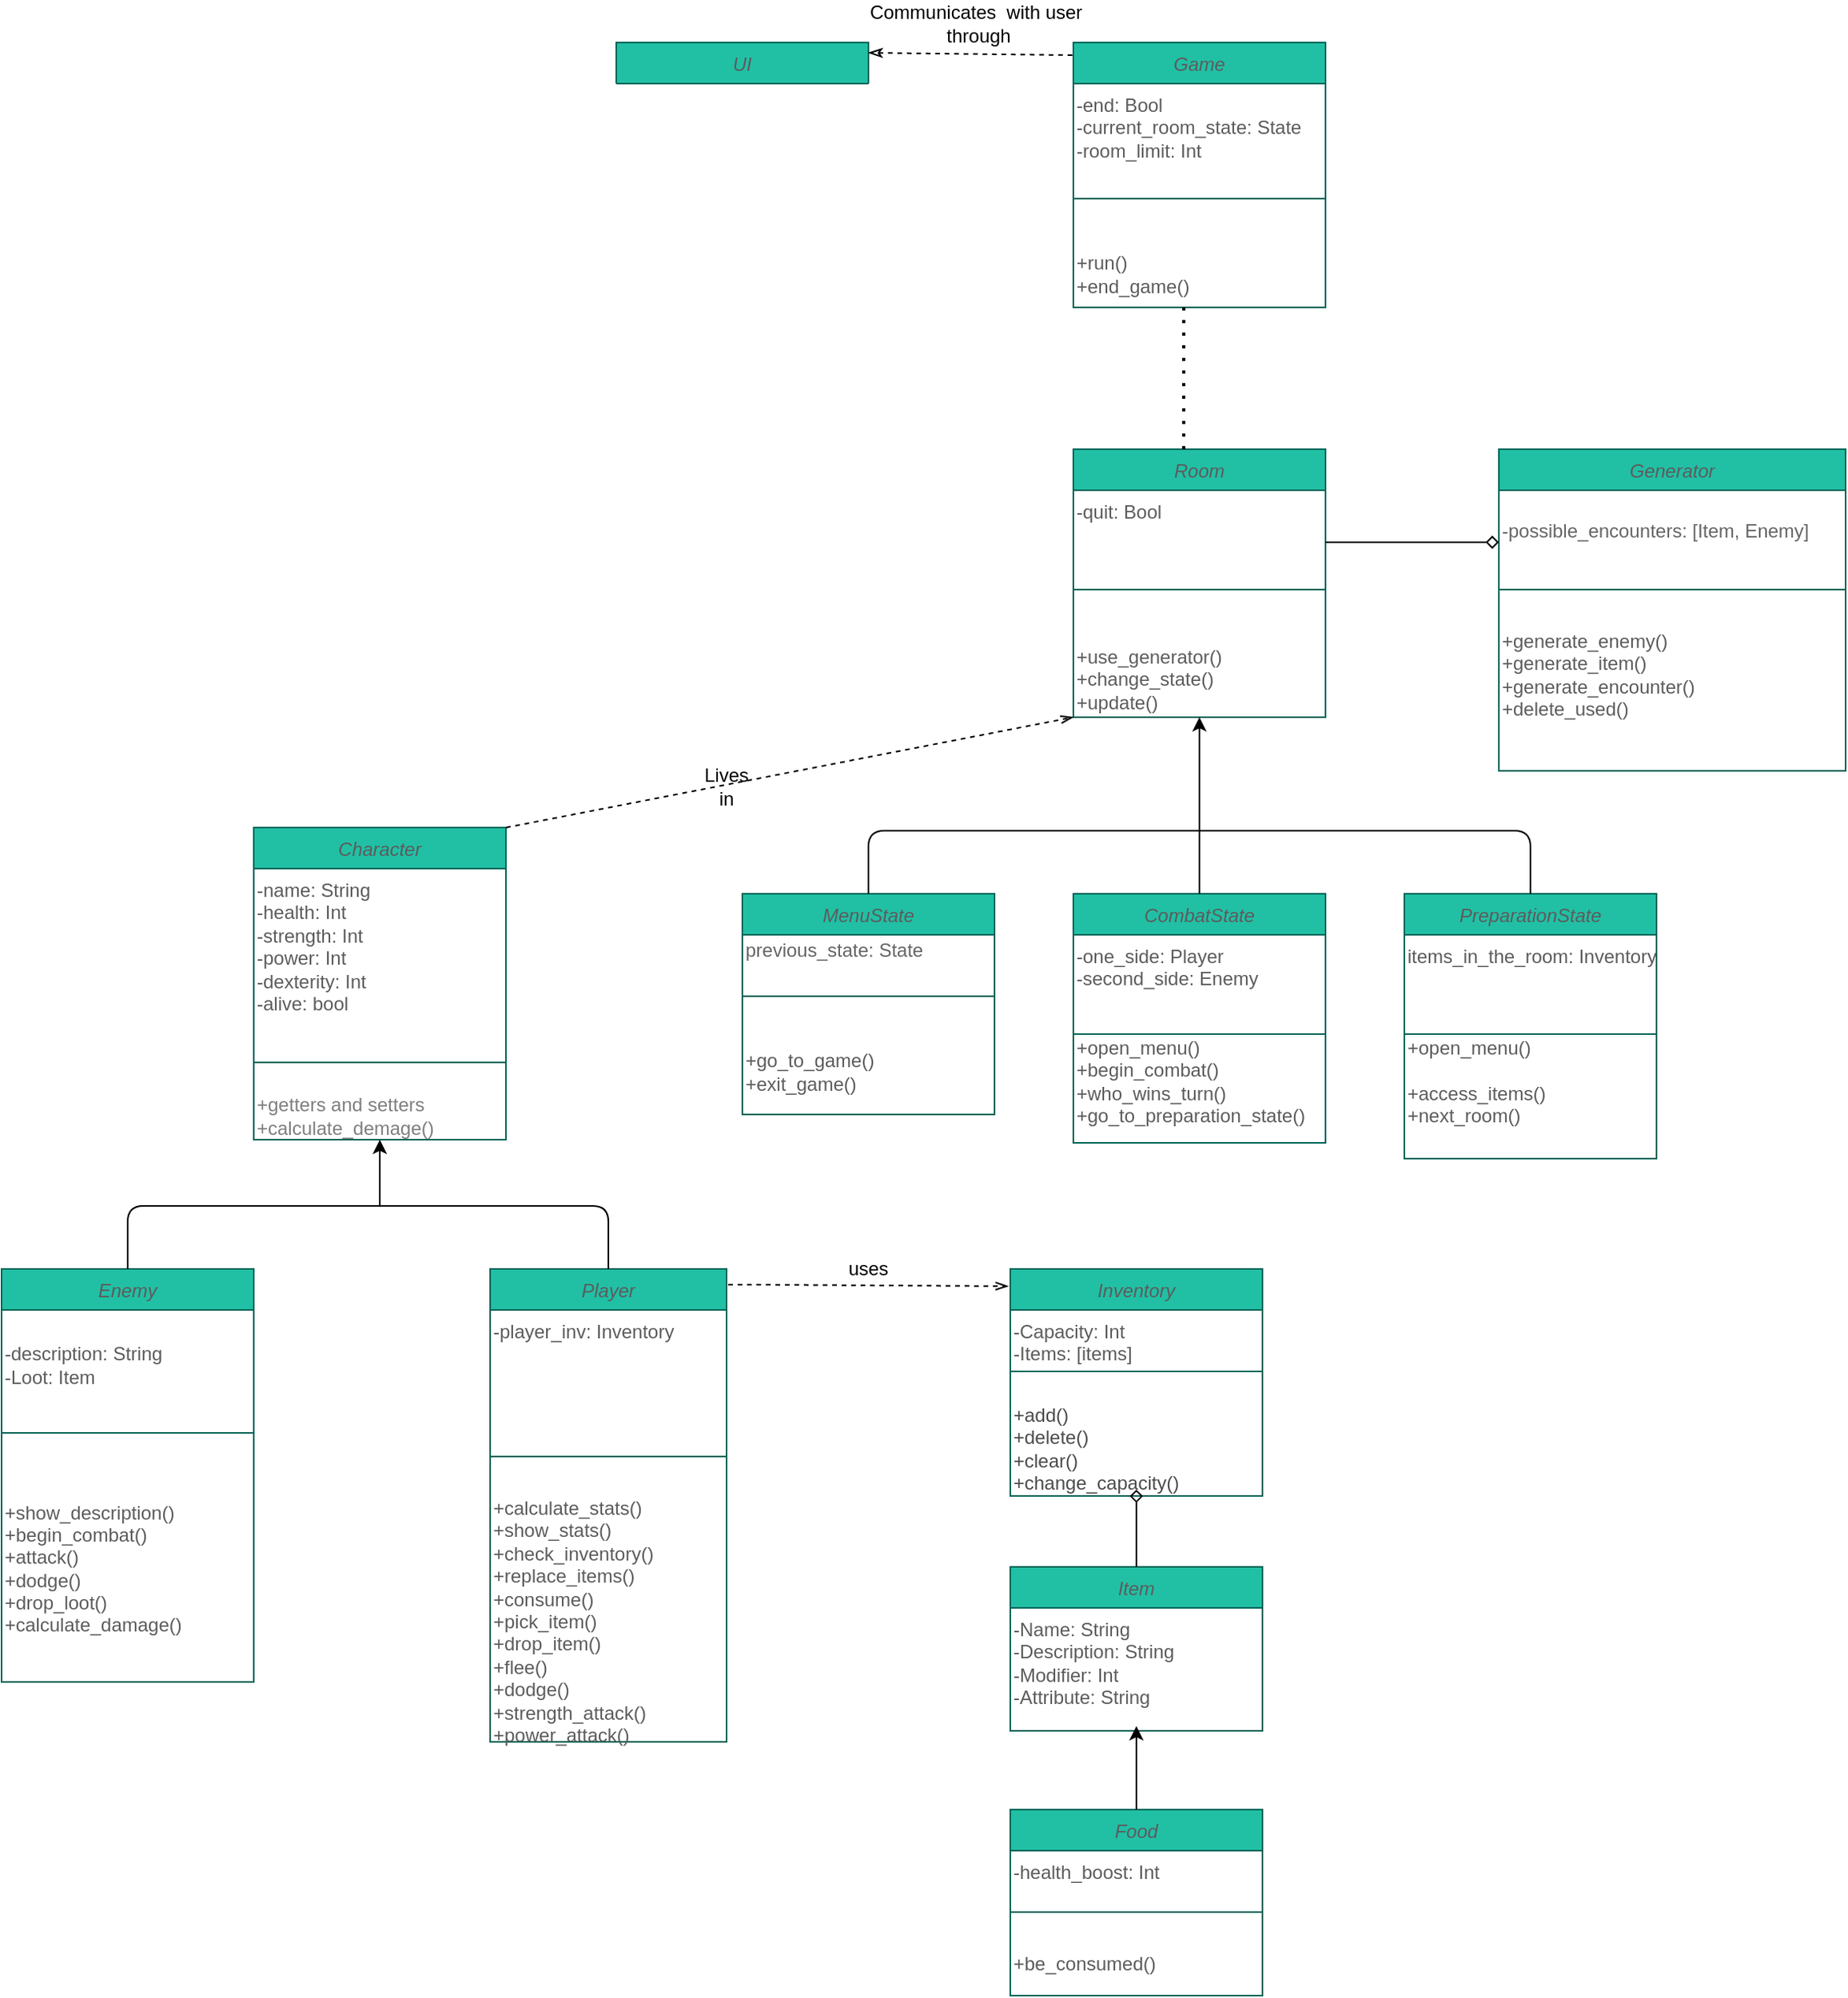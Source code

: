 <mxfile version="14.7.6" type="github">
  <diagram id="C5RBs43oDa-KdzZeNtuy" name="Page-1">
    <mxGraphModel dx="2225" dy="1735" grid="1" gridSize="10" guides="1" tooltips="1" connect="1" arrows="1" fold="1" page="1" pageScale="1" pageWidth="827" pageHeight="1169" background="none" math="0" shadow="0">
      <root>
        <mxCell id="WIyWlLk6GJQsqaUBKTNV-0" />
        <mxCell id="WIyWlLk6GJQsqaUBKTNV-1" parent="WIyWlLk6GJQsqaUBKTNV-0" />
        <mxCell id="JdOEtS1kR1SaMJxbpx8L-0" value="Item" style="swimlane;fontStyle=2;align=center;verticalAlign=top;childLayout=stackLayout;horizontal=1;startSize=26;horizontalStack=0;resizeParent=1;resizeLast=0;collapsible=1;marginBottom=0;rounded=0;shadow=0;strokeWidth=1;fillColor=#21C0A5;strokeColor=#006658;fontColor=#5C5C5C;" parent="WIyWlLk6GJQsqaUBKTNV-1" vertex="1">
          <mxGeometry x="620" y="659" width="160" height="104" as="geometry">
            <mxRectangle x="220" y="120" width="160" height="26" as="alternateBounds" />
          </mxGeometry>
        </mxCell>
        <mxCell id="JdOEtS1kR1SaMJxbpx8L-1" value="&lt;span style=&quot;white-space: pre&quot;&gt;-Name: String&lt;br&gt;-Description: String&lt;br&gt;-Modifier: Int&lt;br&gt;-Attribute: String&lt;br/&gt;&lt;br&gt;&lt;/span&gt;" style="text;html=1;strokeColor=none;fillColor=none;align=left;verticalAlign=top;whiteSpace=wrap;rounded=0;fontColor=#5C5C5C;horizontal=1;" parent="JdOEtS1kR1SaMJxbpx8L-0" vertex="1">
          <mxGeometry y="26" width="160" height="20" as="geometry" />
        </mxCell>
        <mxCell id="JdOEtS1kR1SaMJxbpx8L-45" value="&lt;span style=&quot;white-space: pre&quot;&gt;&lt;br&gt;&lt;/span&gt;" style="text;html=1;strokeColor=none;fillColor=none;align=left;verticalAlign=middle;whiteSpace=wrap;rounded=0;fontColor=#5C5C5C;horizontal=1;" parent="JdOEtS1kR1SaMJxbpx8L-0" vertex="1">
          <mxGeometry y="46" width="160" height="20" as="geometry" />
        </mxCell>
        <mxCell id="JdOEtS1kR1SaMJxbpx8L-6" value="Inventory" style="swimlane;fontStyle=2;align=center;verticalAlign=top;childLayout=stackLayout;horizontal=1;startSize=26;horizontalStack=0;resizeParent=1;resizeLast=0;collapsible=1;marginBottom=0;rounded=0;shadow=0;strokeWidth=1;fillColor=#21C0A5;strokeColor=#006658;fontColor=#5C5C5C;" parent="WIyWlLk6GJQsqaUBKTNV-1" vertex="1">
          <mxGeometry x="620" y="470" width="160" height="144" as="geometry">
            <mxRectangle x="220" y="120" width="160" height="26" as="alternateBounds" />
          </mxGeometry>
        </mxCell>
        <mxCell id="JdOEtS1kR1SaMJxbpx8L-7" value="&lt;span style=&quot;white-space: pre&quot;&gt;-Capacity: Int&lt;br&gt;-Items: [items]&lt;br&gt;&lt;/span&gt;" style="text;html=1;strokeColor=none;fillColor=none;align=left;verticalAlign=top;whiteSpace=wrap;rounded=0;fontColor=#5C5C5C;" parent="JdOEtS1kR1SaMJxbpx8L-6" vertex="1">
          <mxGeometry y="26" width="160" height="20" as="geometry" />
        </mxCell>
        <mxCell id="JdOEtS1kR1SaMJxbpx8L-8" value="" style="line;html=1;strokeWidth=1;align=left;verticalAlign=middle;spacingTop=-1;spacingLeft=3;spacingRight=3;rotatable=0;labelPosition=right;points=[];portConstraint=eastwest;fillColor=#21C0A5;strokeColor=#006658;fontColor=#5C5C5C;" parent="JdOEtS1kR1SaMJxbpx8L-6" vertex="1">
          <mxGeometry y="46" width="160" height="38" as="geometry" />
        </mxCell>
        <mxCell id="JdOEtS1kR1SaMJxbpx8L-111" value="+add()&lt;br&gt;+delete()&lt;br&gt;+clear()&lt;br&gt;+change_capacity()" style="text;html=1;align=left;verticalAlign=middle;resizable=0;points=[];autosize=1;strokeColor=none;textOpacity=70;" parent="JdOEtS1kR1SaMJxbpx8L-6" vertex="1">
          <mxGeometry y="84" width="160" height="60" as="geometry" />
        </mxCell>
        <mxCell id="JdOEtS1kR1SaMJxbpx8L-21" value="Character&#xa;" style="swimlane;fontStyle=2;align=center;verticalAlign=top;childLayout=stackLayout;horizontal=1;startSize=26;horizontalStack=0;resizeParent=1;resizeLast=0;collapsible=1;marginBottom=0;rounded=0;shadow=0;strokeWidth=1;fillColor=#21C0A5;strokeColor=#006658;fontColor=#5C5C5C;" parent="WIyWlLk6GJQsqaUBKTNV-1" vertex="1">
          <mxGeometry x="140" y="190" width="160" height="198" as="geometry">
            <mxRectangle x="220" y="120" width="160" height="26" as="alternateBounds" />
          </mxGeometry>
        </mxCell>
        <mxCell id="JdOEtS1kR1SaMJxbpx8L-22" value="&lt;span style=&quot;white-space: pre&quot;&gt;-name: String&lt;br&gt;-health: Int&lt;br&gt;-strength: Int&lt;br&gt;-power: Int&lt;br&gt;-dexterity: Int&lt;br&gt;-alive: bool&lt;br&gt;&lt;/span&gt;" style="text;html=1;strokeColor=none;fillColor=none;align=left;verticalAlign=top;whiteSpace=wrap;rounded=0;fontColor=#5C5C5C;" parent="JdOEtS1kR1SaMJxbpx8L-21" vertex="1">
          <mxGeometry y="26" width="160" height="104" as="geometry" />
        </mxCell>
        <mxCell id="JdOEtS1kR1SaMJxbpx8L-23" value="" style="line;html=1;strokeWidth=1;align=left;verticalAlign=bottom;spacingTop=-1;spacingLeft=3;spacingRight=3;rotatable=0;labelPosition=right;points=[];portConstraint=eastwest;fillColor=#21C0A5;strokeColor=#006658;fontColor=#5C5C5C;" parent="JdOEtS1kR1SaMJxbpx8L-21" vertex="1">
          <mxGeometry y="130" width="160" height="38" as="geometry" />
        </mxCell>
        <mxCell id="JdOEtS1kR1SaMJxbpx8L-127" value="+getters and setters&lt;br&gt;+calculate_demage()" style="text;html=1;align=left;verticalAlign=middle;resizable=0;points=[];autosize=1;strokeColor=none;textOpacity=50;" parent="JdOEtS1kR1SaMJxbpx8L-21" vertex="1">
          <mxGeometry y="168" width="160" height="30" as="geometry" />
        </mxCell>
        <mxCell id="JdOEtS1kR1SaMJxbpx8L-34" value="Enemy" style="swimlane;fontStyle=2;align=center;verticalAlign=top;childLayout=stackLayout;horizontal=1;startSize=26;horizontalStack=0;resizeParent=1;resizeLast=0;collapsible=1;marginBottom=0;rounded=0;shadow=0;strokeWidth=1;fillColor=#21C0A5;strokeColor=#006658;fontColor=#5C5C5C;" parent="WIyWlLk6GJQsqaUBKTNV-1" vertex="1">
          <mxGeometry x="-20" y="470" width="160" height="262" as="geometry">
            <mxRectangle x="-20" y="470" width="160" height="26" as="alternateBounds" />
          </mxGeometry>
        </mxCell>
        <mxCell id="JdOEtS1kR1SaMJxbpx8L-35" value="&lt;span style=&quot;white-space: pre&quot;&gt;&lt;br&gt;-description: String&lt;br&gt;-Loot: Item&lt;br&gt;&lt;/span&gt;" style="text;html=1;strokeColor=none;fillColor=none;align=left;verticalAlign=top;whiteSpace=wrap;rounded=0;fontColor=#5C5C5C;" parent="JdOEtS1kR1SaMJxbpx8L-34" vertex="1">
          <mxGeometry y="26" width="160" height="34" as="geometry" />
        </mxCell>
        <mxCell id="dIN-ZE1sK-CP0vk5215k-3" style="edgeStyle=orthogonalEdgeStyle;rounded=0;orthogonalLoop=1;jettySize=auto;html=1;exitX=0.5;exitY=1;exitDx=0;exitDy=0;" edge="1" parent="JdOEtS1kR1SaMJxbpx8L-34">
          <mxGeometry relative="1" as="geometry">
            <mxPoint x="80" y="250" as="sourcePoint" />
            <mxPoint x="80" y="250" as="targetPoint" />
          </mxGeometry>
        </mxCell>
        <mxCell id="JdOEtS1kR1SaMJxbpx8L-36" value="" style="line;strokeWidth=1;align=left;verticalAlign=middle;spacingTop=-1;spacingLeft=3;spacingRight=3;rotatable=0;labelPosition=right;points=[];portConstraint=eastwest;strokeColor=#006658;fontColor=#5C5C5C;" parent="JdOEtS1kR1SaMJxbpx8L-34" vertex="1">
          <mxGeometry y="60" width="160" height="88" as="geometry" />
        </mxCell>
        <mxCell id="dIN-ZE1sK-CP0vk5215k-4" value="&lt;span&gt;&lt;br&gt;+show_description()&lt;br&gt;&lt;/span&gt;&lt;span&gt;+begin_combat()&lt;/span&gt;&lt;span&gt;&lt;br&gt;+attack()&lt;br&gt;+dodge()&lt;br&gt;+drop_loot()&lt;br&gt;+calculate_damage()&lt;br&gt;&lt;/span&gt;" style="text;html=1;strokeColor=none;fillColor=none;align=left;verticalAlign=middle;whiteSpace=wrap;rounded=0;fontColor=#5C5C5C;" vertex="1" parent="JdOEtS1kR1SaMJxbpx8L-34">
          <mxGeometry y="148" width="160" height="70" as="geometry" />
        </mxCell>
        <mxCell id="JdOEtS1kR1SaMJxbpx8L-40" value="Player" style="swimlane;fontStyle=2;align=center;verticalAlign=top;childLayout=stackLayout;horizontal=1;startSize=26;horizontalStack=0;resizeParent=1;resizeLast=0;collapsible=1;marginBottom=0;rounded=0;shadow=0;strokeWidth=1;fillColor=#21C0A5;strokeColor=#006658;fontColor=#5C5C5C;" parent="WIyWlLk6GJQsqaUBKTNV-1" vertex="1">
          <mxGeometry x="290" y="470" width="150" height="300" as="geometry">
            <mxRectangle x="290" y="470" width="160" height="26" as="alternateBounds" />
          </mxGeometry>
        </mxCell>
        <mxCell id="JdOEtS1kR1SaMJxbpx8L-41" value="&lt;span style=&quot;white-space: pre&quot;&gt;-player_inv: Inventory&lt;br&gt;&lt;/span&gt;" style="text;html=1;strokeColor=none;fillColor=none;align=left;verticalAlign=top;whiteSpace=wrap;rounded=0;fontColor=#5C5C5C;" parent="JdOEtS1kR1SaMJxbpx8L-40" vertex="1">
          <mxGeometry y="26" width="150" height="74" as="geometry" />
        </mxCell>
        <mxCell id="JdOEtS1kR1SaMJxbpx8L-42" value="" style="line;html=1;strokeWidth=1;align=left;verticalAlign=bottom;spacingTop=-1;spacingLeft=3;spacingRight=3;rotatable=0;labelPosition=right;points=[];portConstraint=eastwest;fillColor=#21C0A5;strokeColor=#006658;fontColor=#5C5C5C;" parent="JdOEtS1kR1SaMJxbpx8L-40" vertex="1">
          <mxGeometry y="100" width="150" height="38" as="geometry" />
        </mxCell>
        <mxCell id="JdOEtS1kR1SaMJxbpx8L-44" value="&lt;span style=&quot;white-space: pre&quot;&gt;+calculate_stats()&lt;br&gt;+show_stats()&lt;br&gt;+check_inventory()&lt;br/&gt;+replace_items()&lt;br&gt;+consume()&lt;br&gt;+pick_item()&lt;br&gt;+drop_item()&lt;br&gt;+flee()&lt;br&gt;+dodge()&lt;br&gt;+strength_attack()&lt;br&gt;+power_attack()&lt;br&gt;&lt;br&gt;&lt;/span&gt;" style="text;html=1;strokeColor=none;fillColor=none;align=left;verticalAlign=top;whiteSpace=wrap;rounded=0;fontColor=#5C5C5C;" parent="JdOEtS1kR1SaMJxbpx8L-40" vertex="1">
          <mxGeometry y="138" width="150" height="162" as="geometry" />
        </mxCell>
        <mxCell id="JdOEtS1kR1SaMJxbpx8L-50" value="Food" style="swimlane;fontStyle=2;align=center;verticalAlign=top;childLayout=stackLayout;horizontal=1;startSize=26;horizontalStack=0;resizeParent=1;resizeLast=0;collapsible=1;marginBottom=0;rounded=0;shadow=0;strokeWidth=1;fillColor=#21C0A5;strokeColor=#006658;fontColor=#5C5C5C;" parent="WIyWlLk6GJQsqaUBKTNV-1" vertex="1">
          <mxGeometry x="620" y="813" width="160" height="118" as="geometry">
            <mxRectangle x="220" y="120" width="160" height="26" as="alternateBounds" />
          </mxGeometry>
        </mxCell>
        <mxCell id="JdOEtS1kR1SaMJxbpx8L-51" value="&lt;span style=&quot;white-space: pre&quot;&gt;-health_boost: Int&lt;br&gt;&lt;/span&gt;" style="text;html=1;strokeColor=none;fillColor=none;align=left;verticalAlign=top;whiteSpace=wrap;rounded=0;fontColor=#5C5C5C;horizontal=1;" parent="JdOEtS1kR1SaMJxbpx8L-50" vertex="1">
          <mxGeometry y="26" width="160" height="20" as="geometry" />
        </mxCell>
        <mxCell id="JdOEtS1kR1SaMJxbpx8L-52" value="" style="line;html=1;strokeWidth=1;align=left;verticalAlign=middle;spacingTop=-1;spacingLeft=3;spacingRight=3;rotatable=0;labelPosition=right;points=[];portConstraint=eastwest;fillColor=#21C0A5;strokeColor=#006658;fontColor=#5C5C5C;" parent="JdOEtS1kR1SaMJxbpx8L-50" vertex="1">
          <mxGeometry y="46" width="160" height="38" as="geometry" />
        </mxCell>
        <mxCell id="JdOEtS1kR1SaMJxbpx8L-110" value="&lt;span style=&quot;white-space: pre&quot;&gt;+be_consumed()&lt;br&gt;&lt;/span&gt;" style="text;html=1;strokeColor=none;fillColor=none;align=left;verticalAlign=top;whiteSpace=wrap;rounded=0;fontColor=#5C5C5C;horizontal=1;" parent="JdOEtS1kR1SaMJxbpx8L-50" vertex="1">
          <mxGeometry y="84" width="160" height="34" as="geometry" />
        </mxCell>
        <mxCell id="JdOEtS1kR1SaMJxbpx8L-66" value="" style="endArrow=diamond;html=1;endFill=0;exitX=0.5;exitY=0;exitDx=0;exitDy=0;entryX=0.5;entryY=0.933;entryDx=0;entryDy=0;entryPerimeter=0;" parent="WIyWlLk6GJQsqaUBKTNV-1" source="JdOEtS1kR1SaMJxbpx8L-0" edge="1" target="JdOEtS1kR1SaMJxbpx8L-111">
          <mxGeometry width="50" height="50" relative="1" as="geometry">
            <mxPoint x="480" y="590" as="sourcePoint" />
            <mxPoint x="700" y="620" as="targetPoint" />
            <Array as="points" />
          </mxGeometry>
        </mxCell>
        <mxCell id="JdOEtS1kR1SaMJxbpx8L-69" value="" style="endArrow=classic;html=1;entryX=0.5;entryY=1;entryDx=0;entryDy=0;" parent="WIyWlLk6GJQsqaUBKTNV-1" target="JdOEtS1kR1SaMJxbpx8L-21" edge="1">
          <mxGeometry width="50" height="50" relative="1" as="geometry">
            <mxPoint x="220" y="430" as="sourcePoint" />
            <mxPoint x="90" y="540" as="targetPoint" />
          </mxGeometry>
        </mxCell>
        <mxCell id="JdOEtS1kR1SaMJxbpx8L-71" value="" style="endArrow=none;html=1;exitX=0.5;exitY=0;exitDx=0;exitDy=0;" parent="WIyWlLk6GJQsqaUBKTNV-1" source="JdOEtS1kR1SaMJxbpx8L-34" edge="1">
          <mxGeometry width="50" height="50" relative="1" as="geometry">
            <mxPoint x="-110" y="440" as="sourcePoint" />
            <mxPoint x="120" y="430" as="targetPoint" />
            <Array as="points">
              <mxPoint x="60" y="430" />
            </Array>
          </mxGeometry>
        </mxCell>
        <mxCell id="JdOEtS1kR1SaMJxbpx8L-72" value="" style="endArrow=none;html=1;exitX=0.5;exitY=0;exitDx=0;exitDy=0;" parent="WIyWlLk6GJQsqaUBKTNV-1" source="JdOEtS1kR1SaMJxbpx8L-40" edge="1">
          <mxGeometry width="50" height="50" relative="1" as="geometry">
            <mxPoint x="40" y="590" as="sourcePoint" />
            <mxPoint x="120" y="430" as="targetPoint" />
            <Array as="points">
              <mxPoint x="365" y="430" />
            </Array>
          </mxGeometry>
        </mxCell>
        <mxCell id="JdOEtS1kR1SaMJxbpx8L-73" value="" style="endArrow=openThin;dashed=1;html=1;entryX=-0.008;entryY=0.076;entryDx=0;entryDy=0;entryPerimeter=0;endFill=0;" parent="WIyWlLk6GJQsqaUBKTNV-1" target="JdOEtS1kR1SaMJxbpx8L-6" edge="1">
          <mxGeometry width="50" height="50" relative="1" as="geometry">
            <mxPoint x="441" y="480" as="sourcePoint" />
            <mxPoint x="530" y="480" as="targetPoint" />
            <Array as="points">
              <mxPoint x="460" y="480" />
            </Array>
          </mxGeometry>
        </mxCell>
        <mxCell id="JdOEtS1kR1SaMJxbpx8L-77" value="Game" style="swimlane;fontStyle=2;align=center;verticalAlign=top;childLayout=stackLayout;horizontal=1;startSize=26;horizontalStack=0;resizeParent=1;resizeLast=0;collapsible=1;marginBottom=0;rounded=0;shadow=0;strokeWidth=1;fillColor=#21C0A5;strokeColor=#006658;fontColor=#5C5C5C;" parent="WIyWlLk6GJQsqaUBKTNV-1" vertex="1">
          <mxGeometry x="660" y="-308" width="160" height="168" as="geometry">
            <mxRectangle x="220" y="120" width="160" height="26" as="alternateBounds" />
          </mxGeometry>
        </mxCell>
        <mxCell id="JdOEtS1kR1SaMJxbpx8L-78" value="&lt;span style=&quot;white-space: pre&quot;&gt;-end: Bool&lt;br&gt;-current_room_state: State&lt;br&gt;-room_limit: Int&lt;br&gt;&lt;/span&gt;" style="text;html=1;strokeColor=none;fillColor=none;align=left;verticalAlign=top;whiteSpace=wrap;rounded=0;fontColor=#5C5C5C;horizontal=1;" parent="JdOEtS1kR1SaMJxbpx8L-77" vertex="1">
          <mxGeometry y="26" width="160" height="54" as="geometry" />
        </mxCell>
        <mxCell id="JdOEtS1kR1SaMJxbpx8L-79" value="" style="line;html=1;strokeWidth=1;align=left;verticalAlign=middle;spacingTop=-1;spacingLeft=3;spacingRight=3;rotatable=0;labelPosition=right;points=[];portConstraint=eastwest;fillColor=#21C0A5;strokeColor=#006658;fontColor=#5C5C5C;" parent="JdOEtS1kR1SaMJxbpx8L-77" vertex="1">
          <mxGeometry y="80" width="160" height="38" as="geometry" />
        </mxCell>
        <mxCell id="JdOEtS1kR1SaMJxbpx8L-80" value="&lt;span style=&quot;white-space: pre&quot;&gt;&lt;br&gt;&lt;br&gt;+run()&lt;br&gt;+end_game()&lt;br&gt;&lt;/span&gt;" style="text;html=1;strokeColor=none;fillColor=none;align=left;verticalAlign=bottom;whiteSpace=wrap;rounded=0;fontColor=#5C5C5C;horizontal=1;" parent="JdOEtS1kR1SaMJxbpx8L-77" vertex="1">
          <mxGeometry y="118" width="160" height="46" as="geometry" />
        </mxCell>
        <mxCell id="JdOEtS1kR1SaMJxbpx8L-81" value="Room" style="swimlane;fontStyle=2;align=center;verticalAlign=top;childLayout=stackLayout;horizontal=1;startSize=26;horizontalStack=0;resizeParent=1;resizeLast=0;collapsible=1;marginBottom=0;rounded=0;shadow=0;strokeWidth=1;fillColor=#21C0A5;strokeColor=#006658;fontColor=#5C5C5C;" parent="WIyWlLk6GJQsqaUBKTNV-1" vertex="1">
          <mxGeometry x="660" y="-50" width="160" height="170" as="geometry">
            <mxRectangle x="220" y="120" width="160" height="26" as="alternateBounds" />
          </mxGeometry>
        </mxCell>
        <mxCell id="JdOEtS1kR1SaMJxbpx8L-82" value="&lt;span style=&quot;white-space: pre&quot;&gt;-quit: Bool&lt;br&gt;&lt;/span&gt;" style="text;html=1;strokeColor=none;fillColor=none;align=left;verticalAlign=top;whiteSpace=wrap;rounded=0;fontColor=#5C5C5C;" parent="JdOEtS1kR1SaMJxbpx8L-81" vertex="1">
          <mxGeometry y="26" width="160" height="44" as="geometry" />
        </mxCell>
        <mxCell id="JdOEtS1kR1SaMJxbpx8L-83" value="" style="line;html=1;strokeWidth=1;align=left;verticalAlign=bottom;spacingTop=-1;spacingLeft=3;spacingRight=3;rotatable=0;labelPosition=right;points=[];portConstraint=eastwest;fillColor=#21C0A5;strokeColor=#006658;fontColor=#5C5C5C;" parent="JdOEtS1kR1SaMJxbpx8L-81" vertex="1">
          <mxGeometry y="70" width="160" height="38" as="geometry" />
        </mxCell>
        <mxCell id="dIN-ZE1sK-CP0vk5215k-2" value="&lt;span style=&quot;white-space: pre&quot;&gt;&lt;br&gt;&lt;br&gt;&lt;br&gt;+use_generator()&lt;br&gt;+change_state()&lt;br&gt;+update()&lt;br&gt;&lt;/span&gt;" style="text;html=1;strokeColor=none;fillColor=none;align=left;verticalAlign=bottom;whiteSpace=wrap;rounded=0;fontColor=#5C5C5C;" vertex="1" parent="JdOEtS1kR1SaMJxbpx8L-81">
          <mxGeometry y="108" width="160" height="62" as="geometry" />
        </mxCell>
        <mxCell id="JdOEtS1kR1SaMJxbpx8L-85" value="MenuState" style="swimlane;fontStyle=2;align=center;verticalAlign=top;childLayout=stackLayout;horizontal=1;startSize=26;horizontalStack=0;resizeParent=1;resizeLast=0;collapsible=1;marginBottom=0;rounded=0;shadow=0;strokeWidth=1;fillColor=#21C0A5;strokeColor=#006658;fontColor=#5C5C5C;" parent="WIyWlLk6GJQsqaUBKTNV-1" vertex="1">
          <mxGeometry x="450" y="232" width="160" height="140" as="geometry">
            <mxRectangle x="450" y="232" width="160" height="26" as="alternateBounds" />
          </mxGeometry>
        </mxCell>
        <mxCell id="dIN-ZE1sK-CP0vk5215k-7" value="previous_state: State" style="text;html=1;align=left;verticalAlign=middle;resizable=0;points=[];autosize=1;strokeColor=none;textOpacity=60;" vertex="1" parent="JdOEtS1kR1SaMJxbpx8L-85">
          <mxGeometry y="26" width="160" height="20" as="geometry" />
        </mxCell>
        <mxCell id="JdOEtS1kR1SaMJxbpx8L-87" value="" style="line;html=1;strokeWidth=1;align=left;verticalAlign=bottom;spacingTop=-1;spacingLeft=3;spacingRight=3;rotatable=0;labelPosition=right;points=[];portConstraint=eastwest;fillColor=#21C0A5;strokeColor=#006658;fontColor=#5C5C5C;" parent="JdOEtS1kR1SaMJxbpx8L-85" vertex="1">
          <mxGeometry y="46" width="160" height="38" as="geometry" />
        </mxCell>
        <mxCell id="JdOEtS1kR1SaMJxbpx8L-86" value="&lt;br&gt;&lt;span&gt;+go_to_game()&lt;/span&gt;&lt;br&gt;&lt;span&gt;+exit_game()&lt;/span&gt;&lt;span&gt;&lt;br&gt;&lt;/span&gt;" style="text;html=1;strokeColor=none;fillColor=none;align=left;verticalAlign=middle;whiteSpace=wrap;rounded=0;fontColor=#5C5C5C;" parent="JdOEtS1kR1SaMJxbpx8L-85" vertex="1">
          <mxGeometry y="84" width="160" height="44" as="geometry" />
        </mxCell>
        <mxCell id="JdOEtS1kR1SaMJxbpx8L-89" value="CombatState" style="swimlane;fontStyle=2;align=center;verticalAlign=top;childLayout=stackLayout;horizontal=1;startSize=26;horizontalStack=0;resizeParent=1;resizeLast=0;collapsible=1;marginBottom=0;rounded=0;shadow=0;strokeWidth=1;fillColor=#21C0A5;strokeColor=#006658;fontColor=#5C5C5C;" parent="WIyWlLk6GJQsqaUBKTNV-1" vertex="1">
          <mxGeometry x="660" y="232" width="160" height="158" as="geometry">
            <mxRectangle x="220" y="120" width="160" height="26" as="alternateBounds" />
          </mxGeometry>
        </mxCell>
        <mxCell id="JdOEtS1kR1SaMJxbpx8L-90" value="&lt;span style=&quot;white-space: pre&quot;&gt;-one_side: Player&lt;br&gt;-second_side: Enemy&lt;br&gt;&lt;/span&gt;" style="text;html=1;strokeColor=none;fillColor=none;align=left;verticalAlign=top;whiteSpace=wrap;rounded=0;fontColor=#5C5C5C;" parent="JdOEtS1kR1SaMJxbpx8L-89" vertex="1">
          <mxGeometry y="26" width="160" height="44" as="geometry" />
        </mxCell>
        <mxCell id="JdOEtS1kR1SaMJxbpx8L-91" value="" style="line;html=1;strokeWidth=1;align=left;verticalAlign=bottom;spacingTop=-1;spacingLeft=3;spacingRight=3;rotatable=0;labelPosition=right;points=[];portConstraint=eastwest;fillColor=#21C0A5;strokeColor=#006658;fontColor=#5C5C5C;" parent="JdOEtS1kR1SaMJxbpx8L-89" vertex="1">
          <mxGeometry y="70" width="160" height="38" as="geometry" />
        </mxCell>
        <mxCell id="JdOEtS1kR1SaMJxbpx8L-92" value="&lt;span style=&quot;white-space: pre&quot;&gt;+open_menu()&lt;br&gt;+begin_combat()&lt;br&gt;+who_wins_turn()&lt;br&gt;+go_to_preparation_state()&lt;br&gt;&lt;/span&gt;" style="text;html=1;strokeColor=none;fillColor=none;align=left;verticalAlign=middle;whiteSpace=wrap;rounded=0;fontColor=#5C5C5C;" parent="JdOEtS1kR1SaMJxbpx8L-89" vertex="1">
          <mxGeometry y="108" width="160" height="22" as="geometry" />
        </mxCell>
        <mxCell id="JdOEtS1kR1SaMJxbpx8L-99" value="UI" style="swimlane;fontStyle=2;align=center;verticalAlign=top;childLayout=stackLayout;horizontal=1;startSize=26;horizontalStack=0;resizeParent=1;resizeLast=0;collapsible=1;marginBottom=0;rounded=0;shadow=0;strokeWidth=1;fillColor=#21C0A5;strokeColor=#006658;fontColor=#5C5C5C;" parent="WIyWlLk6GJQsqaUBKTNV-1" vertex="1" collapsed="1">
          <mxGeometry x="370" y="-308" width="160" height="26" as="geometry">
            <mxRectangle x="370" y="-308" width="160" height="68" as="alternateBounds" />
          </mxGeometry>
        </mxCell>
        <mxCell id="JdOEtS1kR1SaMJxbpx8L-102" value="&lt;span style=&quot;white-space: pre&quot;&gt;+user_input()&lt;br&gt;+game_output()&lt;br&gt;&lt;/span&gt;" style="text;html=1;strokeColor=none;fillColor=none;align=left;verticalAlign=middle;whiteSpace=wrap;rounded=0;fontColor=#5C5C5C;" parent="JdOEtS1kR1SaMJxbpx8L-99" vertex="1">
          <mxGeometry y="26" width="160" height="30" as="geometry" />
        </mxCell>
        <mxCell id="JdOEtS1kR1SaMJxbpx8L-106" value="PreparationState" style="swimlane;fontStyle=2;align=center;verticalAlign=top;childLayout=stackLayout;horizontal=1;startSize=26;horizontalStack=0;resizeParent=1;resizeLast=0;collapsible=1;marginBottom=0;rounded=0;shadow=0;strokeWidth=1;fillColor=#21C0A5;strokeColor=#006658;fontColor=#5C5C5C;" parent="WIyWlLk6GJQsqaUBKTNV-1" vertex="1">
          <mxGeometry x="870" y="232" width="160" height="168" as="geometry">
            <mxRectangle x="220" y="120" width="160" height="26" as="alternateBounds" />
          </mxGeometry>
        </mxCell>
        <mxCell id="JdOEtS1kR1SaMJxbpx8L-107" value="&lt;span style=&quot;white-space: pre&quot;&gt;items_in_the_room: Inventory&lt;br&gt;&lt;/span&gt;" style="text;html=1;strokeColor=none;fillColor=none;align=left;verticalAlign=top;whiteSpace=wrap;rounded=0;fontColor=#5C5C5C;" parent="JdOEtS1kR1SaMJxbpx8L-106" vertex="1">
          <mxGeometry y="26" width="160" height="44" as="geometry" />
        </mxCell>
        <mxCell id="JdOEtS1kR1SaMJxbpx8L-108" value="" style="line;html=1;strokeWidth=1;align=left;verticalAlign=bottom;spacingTop=-1;spacingLeft=3;spacingRight=3;rotatable=0;labelPosition=right;points=[];portConstraint=eastwest;fillColor=#21C0A5;strokeColor=#006658;fontColor=#5C5C5C;" parent="JdOEtS1kR1SaMJxbpx8L-106" vertex="1">
          <mxGeometry y="70" width="160" height="38" as="geometry" />
        </mxCell>
        <mxCell id="JdOEtS1kR1SaMJxbpx8L-109" value="&lt;span&gt;+open_menu()&lt;br/&gt;&lt;/span&gt;&lt;span&gt;&lt;br/&gt;+access_items()&lt;br&gt;+next_room()&lt;br&gt;&lt;/span&gt;" style="text;html=1;strokeColor=none;fillColor=none;align=left;verticalAlign=middle;whiteSpace=wrap;rounded=0;fontColor=#5C5C5C;" parent="JdOEtS1kR1SaMJxbpx8L-106" vertex="1">
          <mxGeometry y="108" width="160" height="22" as="geometry" />
        </mxCell>
        <mxCell id="JdOEtS1kR1SaMJxbpx8L-112" value="Generator" style="swimlane;fontStyle=2;align=center;verticalAlign=top;childLayout=stackLayout;horizontal=1;startSize=26;horizontalStack=0;resizeParent=1;resizeLast=0;collapsible=1;marginBottom=0;rounded=0;shadow=0;strokeWidth=1;fillColor=#21C0A5;strokeColor=#006658;fontColor=#5C5C5C;" parent="WIyWlLk6GJQsqaUBKTNV-1" vertex="1">
          <mxGeometry x="930" y="-50" width="220" height="204" as="geometry">
            <mxRectangle x="220" y="120" width="160" height="26" as="alternateBounds" />
          </mxGeometry>
        </mxCell>
        <mxCell id="JdOEtS1kR1SaMJxbpx8L-113" value="&lt;p style=&quot;margin-bottom: 0in ; color: rgb(0 , 0 , 0)&quot;&gt;-possible_encounters: [Item, Enemy]&lt;/p&gt;" style="text;html=1;strokeColor=none;fillColor=none;align=left;verticalAlign=top;whiteSpace=wrap;rounded=0;fontColor=#5C5C5C;textOpacity=60;" parent="JdOEtS1kR1SaMJxbpx8L-112" vertex="1">
          <mxGeometry y="26" width="220" height="44" as="geometry" />
        </mxCell>
        <mxCell id="JdOEtS1kR1SaMJxbpx8L-114" value="" style="line;html=1;strokeWidth=1;align=left;verticalAlign=bottom;spacingTop=-1;spacingLeft=3;spacingRight=3;rotatable=0;labelPosition=right;points=[];portConstraint=eastwest;fillColor=#21C0A5;strokeColor=#006658;fontColor=#5C5C5C;" parent="JdOEtS1kR1SaMJxbpx8L-112" vertex="1">
          <mxGeometry y="70" width="220" height="38" as="geometry" />
        </mxCell>
        <mxCell id="JdOEtS1kR1SaMJxbpx8L-120" value="&lt;span style=&quot;white-space: pre&quot;&gt;+generate_enemy()&lt;br/&gt;+generate_item()&lt;br/&gt;+generate_encounter()&lt;br&gt;+delete_used()&lt;br&gt;&lt;/span&gt;" style="text;html=1;strokeColor=none;fillColor=none;align=left;verticalAlign=top;whiteSpace=wrap;rounded=0;fontColor=#5C5C5C;" parent="JdOEtS1kR1SaMJxbpx8L-112" vertex="1">
          <mxGeometry y="108" width="220" height="74" as="geometry" />
        </mxCell>
        <mxCell id="JdOEtS1kR1SaMJxbpx8L-115" value="&lt;p style=&quot;margin-bottom: 0in ; color: rgb(0 , 0 , 0)&quot;&gt;&lt;br&gt;&lt;/p&gt;" style="text;html=1;strokeColor=none;fillColor=none;align=left;verticalAlign=top;whiteSpace=wrap;rounded=0;fontColor=#5C5C5C;" parent="JdOEtS1kR1SaMJxbpx8L-112" vertex="1">
          <mxGeometry y="182" width="220" height="22" as="geometry" />
        </mxCell>
        <mxCell id="JdOEtS1kR1SaMJxbpx8L-130" style="edgeStyle=none;shape=flexArrow;rounded=0;orthogonalLoop=1;jettySize=auto;html=1;exitX=0.5;exitY=1;exitDx=0;exitDy=0;endArrow=openThin;endFill=0;" parent="JdOEtS1kR1SaMJxbpx8L-112" source="JdOEtS1kR1SaMJxbpx8L-115" target="JdOEtS1kR1SaMJxbpx8L-115" edge="1">
          <mxGeometry relative="1" as="geometry" />
        </mxCell>
        <mxCell id="JdOEtS1kR1SaMJxbpx8L-122" value="" style="endArrow=classic;html=1;exitX=0.5;exitY=0;exitDx=0;exitDy=0;" parent="WIyWlLk6GJQsqaUBKTNV-1" source="JdOEtS1kR1SaMJxbpx8L-50" edge="1">
          <mxGeometry width="50" height="50" relative="1" as="geometry">
            <mxPoint x="860" y="790" as="sourcePoint" />
            <mxPoint x="700" y="760" as="targetPoint" />
          </mxGeometry>
        </mxCell>
        <mxCell id="JdOEtS1kR1SaMJxbpx8L-126" value="uses" style="text;html=1;strokeColor=none;fillColor=none;align=center;verticalAlign=middle;whiteSpace=wrap;rounded=0;" parent="WIyWlLk6GJQsqaUBKTNV-1" vertex="1">
          <mxGeometry x="510" y="460" width="40" height="20" as="geometry" />
        </mxCell>
        <mxCell id="JdOEtS1kR1SaMJxbpx8L-129" style="edgeStyle=none;shape=flexArrow;rounded=0;orthogonalLoop=1;jettySize=auto;html=1;entryX=0.5;entryY=1;entryDx=0;entryDy=0;endArrow=openThin;endFill=0;" parent="WIyWlLk6GJQsqaUBKTNV-1" source="JdOEtS1kR1SaMJxbpx8L-0" target="JdOEtS1kR1SaMJxbpx8L-0" edge="1">
          <mxGeometry relative="1" as="geometry" />
        </mxCell>
        <mxCell id="JdOEtS1kR1SaMJxbpx8L-131" value="" style="endArrow=classic;html=1;exitX=0.5;exitY=0;exitDx=0;exitDy=0;entryX=0.5;entryY=1;entryDx=0;entryDy=0;" parent="WIyWlLk6GJQsqaUBKTNV-1" source="JdOEtS1kR1SaMJxbpx8L-89" target="dIN-ZE1sK-CP0vk5215k-2" edge="1">
          <mxGeometry width="50" height="50" relative="1" as="geometry">
            <mxPoint x="640" y="352" as="sourcePoint" />
            <mxPoint x="740" y="130" as="targetPoint" />
          </mxGeometry>
        </mxCell>
        <mxCell id="JdOEtS1kR1SaMJxbpx8L-132" value="" style="endArrow=none;html=1;exitX=0.5;exitY=0;exitDx=0;exitDy=0;" parent="WIyWlLk6GJQsqaUBKTNV-1" source="JdOEtS1kR1SaMJxbpx8L-85" edge="1">
          <mxGeometry width="50" height="50" relative="1" as="geometry">
            <mxPoint x="640" y="352" as="sourcePoint" />
            <mxPoint x="740" y="192" as="targetPoint" />
            <Array as="points">
              <mxPoint x="530" y="192" />
            </Array>
          </mxGeometry>
        </mxCell>
        <mxCell id="JdOEtS1kR1SaMJxbpx8L-134" value="" style="endArrow=none;html=1;" parent="WIyWlLk6GJQsqaUBKTNV-1" edge="1">
          <mxGeometry width="50" height="50" relative="1" as="geometry">
            <mxPoint x="950" y="232" as="sourcePoint" />
            <mxPoint x="740" y="192" as="targetPoint" />
            <Array as="points">
              <mxPoint x="950" y="192" />
            </Array>
          </mxGeometry>
        </mxCell>
        <mxCell id="dIN-ZE1sK-CP0vk5215k-10" value="" style="endArrow=diamond;html=1;endFill=0;exitX=0.5;exitY=0;exitDx=0;exitDy=0;entryX=0;entryY=0.75;entryDx=0;entryDy=0;" edge="1" parent="WIyWlLk6GJQsqaUBKTNV-1" target="JdOEtS1kR1SaMJxbpx8L-113">
          <mxGeometry width="50" height="50" relative="1" as="geometry">
            <mxPoint x="820" y="9" as="sourcePoint" />
            <mxPoint x="820" y="-50" as="targetPoint" />
            <Array as="points" />
          </mxGeometry>
        </mxCell>
        <mxCell id="dIN-ZE1sK-CP0vk5215k-12" value="" style="endArrow=openThin;dashed=1;html=1;exitX=1;exitY=0;exitDx=0;exitDy=0;entryX=0;entryY=1;entryDx=0;entryDy=0;endFill=0;" edge="1" parent="WIyWlLk6GJQsqaUBKTNV-1" source="JdOEtS1kR1SaMJxbpx8L-21" target="dIN-ZE1sK-CP0vk5215k-2">
          <mxGeometry width="50" height="50" relative="1" as="geometry">
            <mxPoint x="590" y="190" as="sourcePoint" />
            <mxPoint x="640" y="140" as="targetPoint" />
          </mxGeometry>
        </mxCell>
        <mxCell id="dIN-ZE1sK-CP0vk5215k-13" value="Lives in" style="text;html=1;strokeColor=none;fillColor=none;align=center;verticalAlign=middle;whiteSpace=wrap;rounded=0;" vertex="1" parent="WIyWlLk6GJQsqaUBKTNV-1">
          <mxGeometry x="420" y="154" width="40" height="20" as="geometry" />
        </mxCell>
        <mxCell id="dIN-ZE1sK-CP0vk5215k-16" value="" style="endArrow=none;dashed=1;html=1;dashPattern=1 3;strokeWidth=2;entryX=0.438;entryY=1.065;entryDx=0;entryDy=0;entryPerimeter=0;" edge="1" parent="WIyWlLk6GJQsqaUBKTNV-1" target="JdOEtS1kR1SaMJxbpx8L-80">
          <mxGeometry width="50" height="50" relative="1" as="geometry">
            <mxPoint x="730" y="-50" as="sourcePoint" />
            <mxPoint x="780" y="-100" as="targetPoint" />
          </mxGeometry>
        </mxCell>
        <mxCell id="dIN-ZE1sK-CP0vk5215k-17" value="" style="endArrow=none;dashed=1;html=1;exitX=1;exitY=0.25;exitDx=0;exitDy=0;startArrow=classicThin;startFill=0;" edge="1" parent="WIyWlLk6GJQsqaUBKTNV-1" source="JdOEtS1kR1SaMJxbpx8L-99">
          <mxGeometry width="50" height="50" relative="1" as="geometry">
            <mxPoint x="610" y="-250" as="sourcePoint" />
            <mxPoint x="660" y="-300" as="targetPoint" />
          </mxGeometry>
        </mxCell>
        <mxCell id="dIN-ZE1sK-CP0vk5215k-19" value="Communicates &amp;nbsp;with user&amp;nbsp;&lt;br&gt;through" style="text;html=1;strokeColor=none;fillColor=none;align=center;verticalAlign=middle;whiteSpace=wrap;rounded=0;" vertex="1" parent="WIyWlLk6GJQsqaUBKTNV-1">
          <mxGeometry x="520" y="-330" width="160" height="20" as="geometry" />
        </mxCell>
      </root>
    </mxGraphModel>
  </diagram>
</mxfile>
